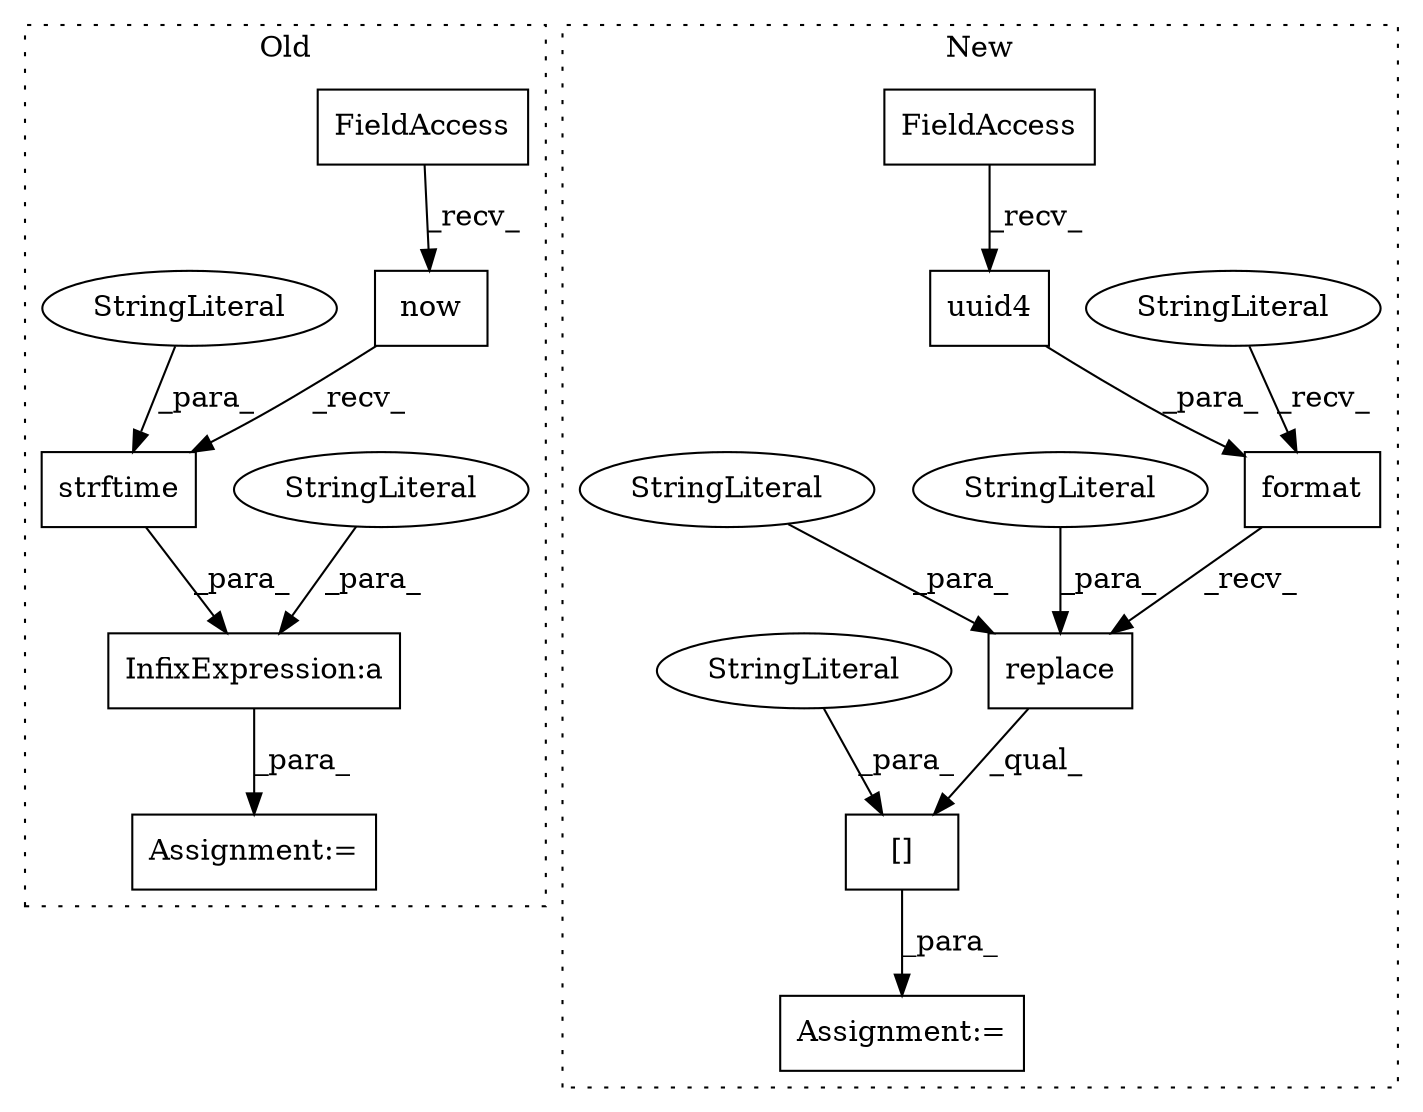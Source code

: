 digraph G {
subgraph cluster0 {
1 [label="strftime" a="32" s="385,408" l="9,1" shape="box"];
3 [label="InfixExpression:a" a="27" s="358" l="3" shape="box"];
4 [label="now" a="32" s="379" l="5" shape="box"];
5 [label="FieldAccess" a="22" s="361" l="17" shape="box"];
7 [label="StringLiteral" a="45" s="346" l="12" shape="ellipse"];
9 [label="Assignment:=" a="7" s="344" l="1" shape="box"];
11 [label="StringLiteral" a="45" s="394" l="14" shape="ellipse"];
label = "Old";
style="dotted";
}
subgraph cluster1 {
2 [label="uuid4" a="32" s="333" l="7" shape="box"];
6 [label="format" a="32" s="321,340" l="7,1" shape="box"];
8 [label="StringLiteral" a="45" s="311" l="9" shape="ellipse"];
10 [label="Assignment:=" a="7" s="310" l="1" shape="box"];
12 [label="FieldAccess" a="22" s="328" l="4" shape="box"];
13 [label="[]" a="2" s="311,376" l="47,1" shape="box"];
14 [label="replace" a="32" s="342,356" l="8,1" shape="box"];
15 [label="StringLiteral" a="45" s="350" l="3" shape="ellipse"];
16 [label="StringLiteral" a="45" s="354" l="2" shape="ellipse"];
17 [label="StringLiteral" a="45" s="358" l="18" shape="ellipse"];
label = "New";
style="dotted";
}
1 -> 3 [label="_para_"];
2 -> 6 [label="_para_"];
3 -> 9 [label="_para_"];
4 -> 1 [label="_recv_"];
5 -> 4 [label="_recv_"];
6 -> 14 [label="_recv_"];
7 -> 3 [label="_para_"];
8 -> 6 [label="_recv_"];
11 -> 1 [label="_para_"];
12 -> 2 [label="_recv_"];
13 -> 10 [label="_para_"];
14 -> 13 [label="_qual_"];
15 -> 14 [label="_para_"];
16 -> 14 [label="_para_"];
17 -> 13 [label="_para_"];
}
